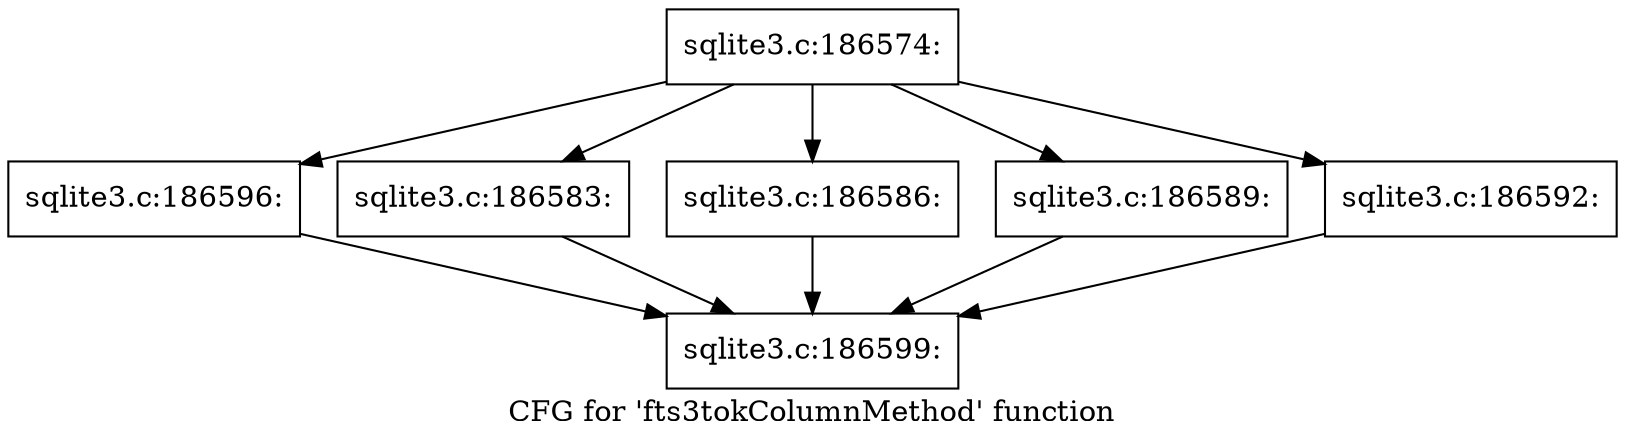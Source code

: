 digraph "CFG for 'fts3tokColumnMethod' function" {
	label="CFG for 'fts3tokColumnMethod' function";

	Node0x55c0fb3f2cd0 [shape=record,label="{sqlite3.c:186574:}"];
	Node0x55c0fb3f2cd0 -> Node0x55c0fb3f7c20;
	Node0x55c0fb3f2cd0 -> Node0x55c0fb3f8000;
	Node0x55c0fb3f2cd0 -> Node0x55c0fb3f8550;
	Node0x55c0fb3f2cd0 -> Node0x55c0fb3f8c40;
	Node0x55c0fb3f2cd0 -> Node0x55c0fb3f90c0;
	Node0x55c0fb3f8000 [shape=record,label="{sqlite3.c:186583:}"];
	Node0x55c0fb3f8000 -> Node0x55c0fb3f7b30;
	Node0x55c0fb3f8550 [shape=record,label="{sqlite3.c:186586:}"];
	Node0x55c0fb3f8550 -> Node0x55c0fb3f7b30;
	Node0x55c0fb3f8c40 [shape=record,label="{sqlite3.c:186589:}"];
	Node0x55c0fb3f8c40 -> Node0x55c0fb3f7b30;
	Node0x55c0fb3f90c0 [shape=record,label="{sqlite3.c:186592:}"];
	Node0x55c0fb3f90c0 -> Node0x55c0fb3f7b30;
	Node0x55c0fb3f7c20 [shape=record,label="{sqlite3.c:186596:}"];
	Node0x55c0fb3f7c20 -> Node0x55c0fb3f7b30;
	Node0x55c0fb3f7b30 [shape=record,label="{sqlite3.c:186599:}"];
}
